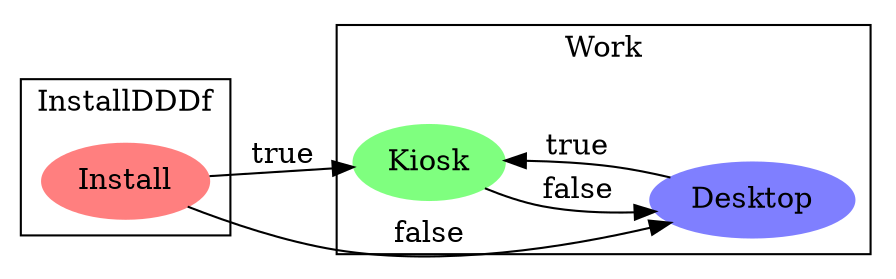 digraph G 
 {
  rankdir=LR;

  Install[ label="Install", style=filled, color="#ff7f7f"];
  Kiosk  [ label="Kiosk",   style=filled, color="#7fff7f"];
  Desktop[ label="Desktop", style=filled, color="#7f7fff"];
   
  subgraph cluster_client
   {
    label = "InstallDDDf";
    Install;
   }
  
  
  Install -> Kiosk  [ label="true" ];
  Install -> Desktop[ label="false" ];
  Desktop -> Kiosk  [ label="true" ];
  Kiosk -> Desktop  [ label="false" ];

  subgraph cluster_clientX
   {
    label = "Work";
    Desktop;
    Kiosk;
   } 
}
